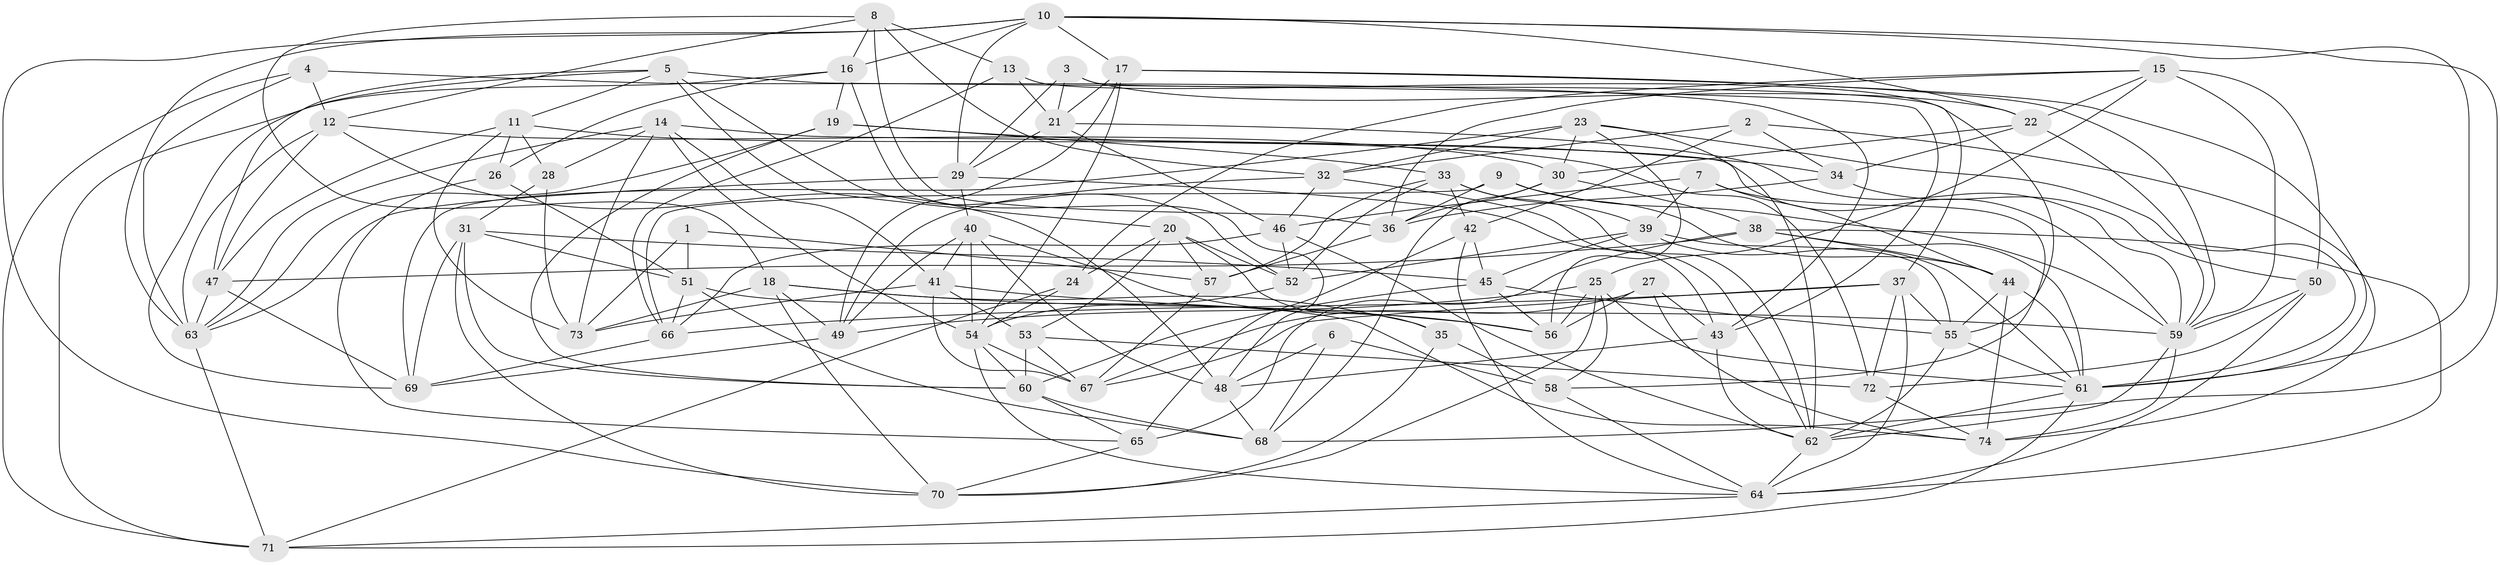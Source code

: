 // original degree distribution, {4: 1.0}
// Generated by graph-tools (version 1.1) at 2025/26/03/09/25 03:26:53]
// undirected, 74 vertices, 214 edges
graph export_dot {
graph [start="1"]
  node [color=gray90,style=filled];
  1;
  2;
  3;
  4;
  5;
  6;
  7;
  8;
  9;
  10;
  11;
  12;
  13;
  14;
  15;
  16;
  17;
  18;
  19;
  20;
  21;
  22;
  23;
  24;
  25;
  26;
  27;
  28;
  29;
  30;
  31;
  32;
  33;
  34;
  35;
  36;
  37;
  38;
  39;
  40;
  41;
  42;
  43;
  44;
  45;
  46;
  47;
  48;
  49;
  50;
  51;
  52;
  53;
  54;
  55;
  56;
  57;
  58;
  59;
  60;
  61;
  62;
  63;
  64;
  65;
  66;
  67;
  68;
  69;
  70;
  71;
  72;
  73;
  74;
  1 -- 51 [weight=1.0];
  1 -- 57 [weight=2.0];
  1 -- 73 [weight=1.0];
  2 -- 32 [weight=1.0];
  2 -- 34 [weight=1.0];
  2 -- 42 [weight=1.0];
  2 -- 74 [weight=1.0];
  3 -- 21 [weight=1.0];
  3 -- 22 [weight=1.0];
  3 -- 29 [weight=1.0];
  3 -- 37 [weight=1.0];
  4 -- 12 [weight=1.0];
  4 -- 43 [weight=1.0];
  4 -- 63 [weight=1.0];
  4 -- 71 [weight=1.0];
  5 -- 11 [weight=1.0];
  5 -- 20 [weight=1.0];
  5 -- 43 [weight=1.0];
  5 -- 47 [weight=1.0];
  5 -- 52 [weight=1.0];
  5 -- 69 [weight=1.0];
  6 -- 48 [weight=1.0];
  6 -- 58 [weight=2.0];
  6 -- 68 [weight=1.0];
  7 -- 39 [weight=1.0];
  7 -- 44 [weight=1.0];
  7 -- 46 [weight=1.0];
  7 -- 58 [weight=1.0];
  8 -- 12 [weight=1.0];
  8 -- 13 [weight=1.0];
  8 -- 16 [weight=1.0];
  8 -- 18 [weight=1.0];
  8 -- 32 [weight=1.0];
  8 -- 36 [weight=1.0];
  9 -- 36 [weight=1.0];
  9 -- 44 [weight=1.0];
  9 -- 59 [weight=1.0];
  9 -- 66 [weight=1.0];
  10 -- 16 [weight=1.0];
  10 -- 17 [weight=1.0];
  10 -- 22 [weight=1.0];
  10 -- 29 [weight=1.0];
  10 -- 61 [weight=1.0];
  10 -- 63 [weight=1.0];
  10 -- 68 [weight=1.0];
  10 -- 70 [weight=1.0];
  11 -- 26 [weight=1.0];
  11 -- 28 [weight=1.0];
  11 -- 47 [weight=1.0];
  11 -- 72 [weight=1.0];
  11 -- 73 [weight=1.0];
  12 -- 30 [weight=1.0];
  12 -- 47 [weight=1.0];
  12 -- 48 [weight=1.0];
  12 -- 63 [weight=1.0];
  13 -- 21 [weight=1.0];
  13 -- 55 [weight=1.0];
  13 -- 66 [weight=1.0];
  14 -- 28 [weight=1.0];
  14 -- 41 [weight=1.0];
  14 -- 54 [weight=1.0];
  14 -- 59 [weight=1.0];
  14 -- 63 [weight=1.0];
  14 -- 73 [weight=1.0];
  15 -- 22 [weight=1.0];
  15 -- 24 [weight=1.0];
  15 -- 25 [weight=1.0];
  15 -- 36 [weight=1.0];
  15 -- 50 [weight=1.0];
  15 -- 59 [weight=1.0];
  16 -- 19 [weight=1.0];
  16 -- 26 [weight=1.0];
  16 -- 48 [weight=1.0];
  16 -- 71 [weight=1.0];
  17 -- 21 [weight=1.0];
  17 -- 49 [weight=1.0];
  17 -- 54 [weight=1.0];
  17 -- 59 [weight=1.0];
  17 -- 61 [weight=1.0];
  18 -- 35 [weight=1.0];
  18 -- 49 [weight=1.0];
  18 -- 56 [weight=1.0];
  18 -- 70 [weight=1.0];
  18 -- 73 [weight=1.0];
  19 -- 33 [weight=1.0];
  19 -- 34 [weight=2.0];
  19 -- 60 [weight=1.0];
  19 -- 63 [weight=1.0];
  20 -- 24 [weight=1.0];
  20 -- 35 [weight=1.0];
  20 -- 52 [weight=1.0];
  20 -- 53 [weight=1.0];
  20 -- 57 [weight=1.0];
  21 -- 29 [weight=1.0];
  21 -- 46 [weight=1.0];
  21 -- 59 [weight=1.0];
  22 -- 30 [weight=1.0];
  22 -- 34 [weight=1.0];
  22 -- 59 [weight=1.0];
  23 -- 30 [weight=1.0];
  23 -- 32 [weight=1.0];
  23 -- 56 [weight=1.0];
  23 -- 61 [weight=1.0];
  23 -- 62 [weight=1.0];
  23 -- 69 [weight=1.0];
  24 -- 54 [weight=1.0];
  24 -- 71 [weight=1.0];
  25 -- 49 [weight=1.0];
  25 -- 56 [weight=1.0];
  25 -- 58 [weight=1.0];
  25 -- 61 [weight=1.0];
  25 -- 70 [weight=1.0];
  26 -- 51 [weight=1.0];
  26 -- 65 [weight=1.0];
  27 -- 43 [weight=1.0];
  27 -- 56 [weight=1.0];
  27 -- 67 [weight=1.0];
  27 -- 74 [weight=1.0];
  28 -- 31 [weight=1.0];
  28 -- 73 [weight=1.0];
  29 -- 40 [weight=1.0];
  29 -- 43 [weight=1.0];
  29 -- 63 [weight=1.0];
  30 -- 36 [weight=1.0];
  30 -- 38 [weight=1.0];
  30 -- 68 [weight=1.0];
  31 -- 45 [weight=1.0];
  31 -- 51 [weight=1.0];
  31 -- 60 [weight=1.0];
  31 -- 69 [weight=1.0];
  31 -- 70 [weight=1.0];
  32 -- 46 [weight=1.0];
  32 -- 49 [weight=1.0];
  32 -- 62 [weight=1.0];
  33 -- 39 [weight=1.0];
  33 -- 42 [weight=1.0];
  33 -- 52 [weight=1.0];
  33 -- 57 [weight=1.0];
  33 -- 62 [weight=1.0];
  34 -- 36 [weight=1.0];
  34 -- 50 [weight=1.0];
  35 -- 58 [weight=1.0];
  35 -- 70 [weight=1.0];
  36 -- 57 [weight=1.0];
  37 -- 55 [weight=1.0];
  37 -- 64 [weight=1.0];
  37 -- 66 [weight=1.0];
  37 -- 67 [weight=1.0];
  37 -- 72 [weight=1.0];
  38 -- 44 [weight=1.0];
  38 -- 47 [weight=1.0];
  38 -- 61 [weight=1.0];
  38 -- 64 [weight=1.0];
  38 -- 65 [weight=1.0];
  39 -- 45 [weight=1.0];
  39 -- 52 [weight=1.0];
  39 -- 55 [weight=1.0];
  39 -- 61 [weight=1.0];
  40 -- 41 [weight=1.0];
  40 -- 48 [weight=1.0];
  40 -- 49 [weight=1.0];
  40 -- 54 [weight=1.0];
  40 -- 56 [weight=1.0];
  41 -- 53 [weight=1.0];
  41 -- 59 [weight=1.0];
  41 -- 67 [weight=1.0];
  41 -- 73 [weight=1.0];
  42 -- 45 [weight=1.0];
  42 -- 64 [weight=1.0];
  42 -- 65 [weight=2.0];
  43 -- 48 [weight=1.0];
  43 -- 62 [weight=1.0];
  44 -- 55 [weight=1.0];
  44 -- 61 [weight=1.0];
  44 -- 74 [weight=1.0];
  45 -- 55 [weight=1.0];
  45 -- 56 [weight=1.0];
  45 -- 60 [weight=1.0];
  46 -- 52 [weight=1.0];
  46 -- 62 [weight=1.0];
  46 -- 66 [weight=1.0];
  47 -- 63 [weight=1.0];
  47 -- 69 [weight=1.0];
  48 -- 68 [weight=1.0];
  49 -- 69 [weight=1.0];
  50 -- 59 [weight=1.0];
  50 -- 64 [weight=1.0];
  50 -- 72 [weight=2.0];
  51 -- 66 [weight=1.0];
  51 -- 68 [weight=1.0];
  51 -- 74 [weight=1.0];
  52 -- 54 [weight=1.0];
  53 -- 60 [weight=2.0];
  53 -- 67 [weight=1.0];
  53 -- 72 [weight=1.0];
  54 -- 60 [weight=1.0];
  54 -- 64 [weight=1.0];
  54 -- 67 [weight=1.0];
  55 -- 61 [weight=1.0];
  55 -- 62 [weight=2.0];
  57 -- 67 [weight=1.0];
  58 -- 64 [weight=1.0];
  59 -- 62 [weight=1.0];
  59 -- 74 [weight=1.0];
  60 -- 65 [weight=1.0];
  60 -- 68 [weight=1.0];
  61 -- 62 [weight=1.0];
  61 -- 71 [weight=1.0];
  62 -- 64 [weight=1.0];
  63 -- 71 [weight=1.0];
  64 -- 71 [weight=1.0];
  65 -- 70 [weight=1.0];
  66 -- 69 [weight=1.0];
  72 -- 74 [weight=1.0];
}
